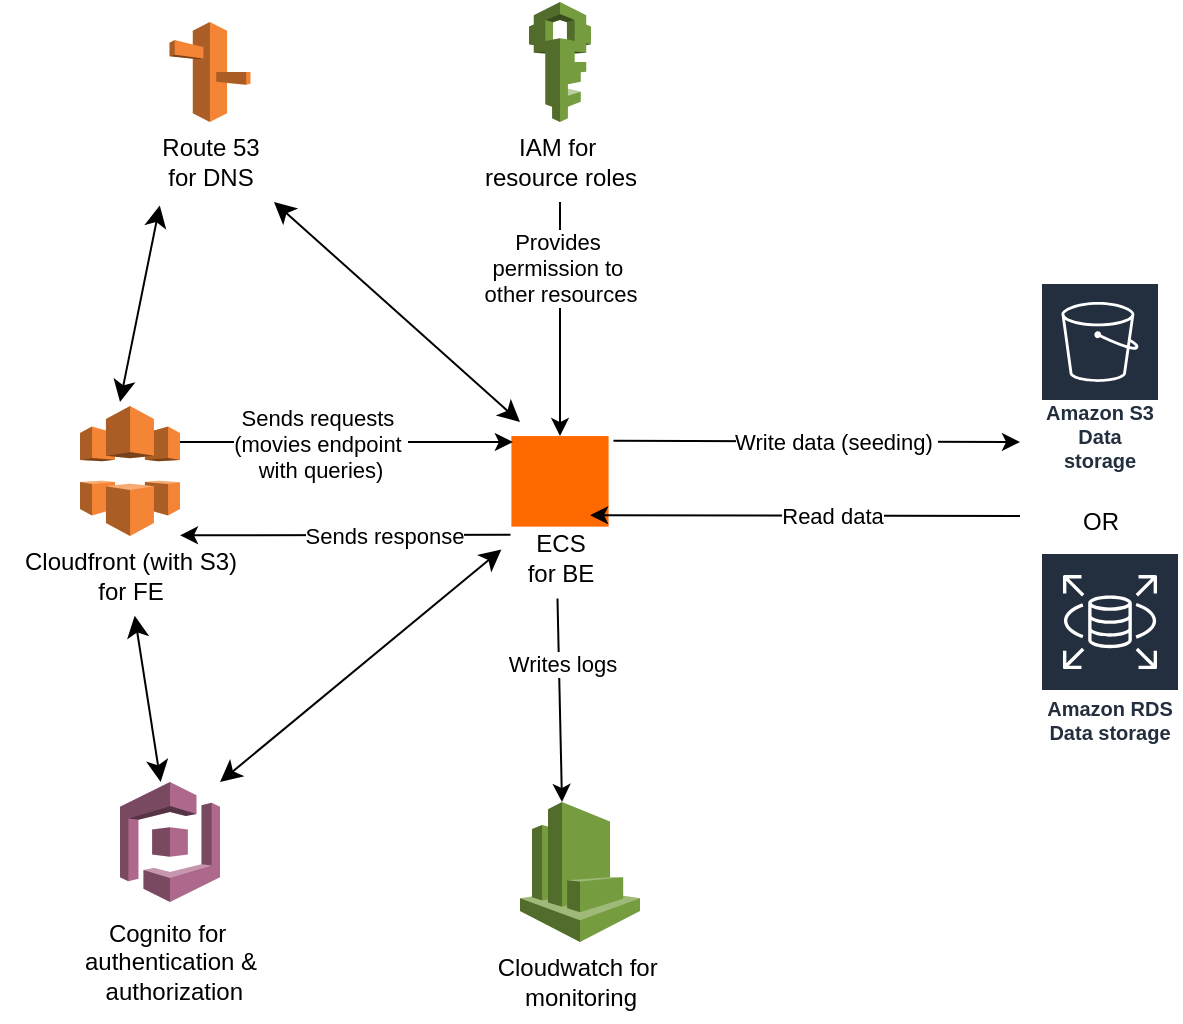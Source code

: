 <mxfile version="24.8.8">
  <diagram name="Page-1" id="4Nyt0mQTIJPksqhnSVbi">
    <mxGraphModel dx="819" dy="422" grid="1" gridSize="10" guides="1" tooltips="1" connect="1" arrows="1" fold="1" page="1" pageScale="1" pageWidth="827" pageHeight="1169" math="0" shadow="0">
      <root>
        <mxCell id="0" />
        <mxCell id="1" parent="0" />
        <mxCell id="JP75FuMAK_BQMcnS_r5p-7" value="" style="group" vertex="1" connectable="0" parent="1">
          <mxGeometry x="300" y="567.03" width="120" height="81" as="geometry" />
        </mxCell>
        <mxCell id="JP75FuMAK_BQMcnS_r5p-1" value="" style="points=[];aspect=fixed;html=1;align=center;shadow=0;dashed=0;fillColor=#FF6A00;strokeColor=none;shape=mxgraph.alibaba_cloud.ecs_elastic_compute_service;" vertex="1" parent="JP75FuMAK_BQMcnS_r5p-7">
          <mxGeometry x="35.7" width="48.6" height="45.3" as="geometry" />
        </mxCell>
        <mxCell id="JP75FuMAK_BQMcnS_r5p-2" value="ECS&lt;div&gt;for BE&lt;/div&gt;" style="text;html=1;align=center;verticalAlign=middle;resizable=0;points=[];autosize=1;strokeColor=none;fillColor=none;" vertex="1" parent="JP75FuMAK_BQMcnS_r5p-7">
          <mxGeometry x="30" y="41" width="60" height="40" as="geometry" />
        </mxCell>
        <mxCell id="JP75FuMAK_BQMcnS_r5p-8" value="" style="group" vertex="1" connectable="0" parent="1">
          <mxGeometry x="600" y="490" width="70" height="235.05" as="geometry" />
        </mxCell>
        <mxCell id="JP75FuMAK_BQMcnS_r5p-4" value="Amazon S3 Data storage" style="sketch=0;outlineConnect=0;fontColor=#232F3E;gradientColor=none;strokeColor=#ffffff;fillColor=#232F3E;dashed=0;verticalLabelPosition=middle;verticalAlign=bottom;align=center;html=1;whiteSpace=wrap;fontSize=10;fontStyle=1;spacing=3;shape=mxgraph.aws4.productIcon;prIcon=mxgraph.aws4.s3;" vertex="1" parent="JP75FuMAK_BQMcnS_r5p-8">
          <mxGeometry width="60" height="99.35" as="geometry" />
        </mxCell>
        <mxCell id="JP75FuMAK_BQMcnS_r5p-5" value="OR" style="text;html=1;align=center;verticalAlign=middle;resizable=0;points=[];autosize=1;strokeColor=none;fillColor=none;" vertex="1" parent="JP75FuMAK_BQMcnS_r5p-8">
          <mxGeometry x="10" y="105.05" width="40" height="30" as="geometry" />
        </mxCell>
        <mxCell id="JP75FuMAK_BQMcnS_r5p-6" value="Amazon RDS Data storage" style="sketch=0;outlineConnect=0;fontColor=#232F3E;gradientColor=none;strokeColor=#ffffff;fillColor=#232F3E;dashed=0;verticalLabelPosition=middle;verticalAlign=bottom;align=center;html=1;whiteSpace=wrap;fontSize=10;fontStyle=1;spacing=3;shape=mxgraph.aws4.productIcon;prIcon=mxgraph.aws4.rds;" vertex="1" parent="JP75FuMAK_BQMcnS_r5p-8">
          <mxGeometry y="135.05" width="70" height="100" as="geometry" />
        </mxCell>
        <mxCell id="JP75FuMAK_BQMcnS_r5p-10" value="" style="endArrow=classic;html=1;rounded=0;exitX=1.05;exitY=0.053;exitDx=0;exitDy=0;exitPerimeter=0;" edge="1" parent="1" source="JP75FuMAK_BQMcnS_r5p-1">
          <mxGeometry width="50" height="50" relative="1" as="geometry">
            <mxPoint x="440" y="610" as="sourcePoint" />
            <mxPoint x="590" y="570" as="targetPoint" />
          </mxGeometry>
        </mxCell>
        <mxCell id="JP75FuMAK_BQMcnS_r5p-11" value="Write data (seeding)&amp;nbsp;" style="edgeLabel;html=1;align=center;verticalAlign=middle;resizable=0;points=[];" vertex="1" connectable="0" parent="JP75FuMAK_BQMcnS_r5p-10">
          <mxGeometry x="0.096" relative="1" as="geometry">
            <mxPoint as="offset" />
          </mxGeometry>
        </mxCell>
        <mxCell id="JP75FuMAK_BQMcnS_r5p-12" value="" style="endArrow=classic;html=1;rounded=0;entryX=0.751;entryY=-0.036;entryDx=0;entryDy=0;entryPerimeter=0;" edge="1" parent="1" target="JP75FuMAK_BQMcnS_r5p-2">
          <mxGeometry width="50" height="50" relative="1" as="geometry">
            <mxPoint x="590" y="607" as="sourcePoint" />
            <mxPoint x="490" y="610" as="targetPoint" />
          </mxGeometry>
        </mxCell>
        <mxCell id="JP75FuMAK_BQMcnS_r5p-13" value="Read data" style="edgeLabel;html=1;align=center;verticalAlign=middle;resizable=0;points=[];" vertex="1" connectable="0" parent="JP75FuMAK_BQMcnS_r5p-12">
          <mxGeometry x="-0.121" relative="1" as="geometry">
            <mxPoint as="offset" />
          </mxGeometry>
        </mxCell>
        <mxCell id="JP75FuMAK_BQMcnS_r5p-18" value="" style="edgeStyle=none;orthogonalLoop=1;jettySize=auto;html=1;rounded=0;entryX=0.015;entryY=0.066;entryDx=0;entryDy=0;entryPerimeter=0;" edge="1" parent="1" target="JP75FuMAK_BQMcnS_r5p-1">
          <mxGeometry width="100" relative="1" as="geometry">
            <mxPoint x="170" y="570" as="sourcePoint" />
            <mxPoint x="340" y="590" as="targetPoint" />
            <Array as="points" />
          </mxGeometry>
        </mxCell>
        <mxCell id="JP75FuMAK_BQMcnS_r5p-19" value="Sends requests&amp;nbsp;&lt;div&gt;(movies endpoint&amp;nbsp;&lt;/div&gt;&lt;div&gt;with queries)&lt;/div&gt;" style="edgeLabel;html=1;align=center;verticalAlign=middle;resizable=0;points=[];" vertex="1" connectable="0" parent="JP75FuMAK_BQMcnS_r5p-18">
          <mxGeometry x="-0.161" y="-1" relative="1" as="geometry">
            <mxPoint as="offset" />
          </mxGeometry>
        </mxCell>
        <mxCell id="JP75FuMAK_BQMcnS_r5p-20" value="" style="edgeStyle=none;orthogonalLoop=1;jettySize=auto;html=1;rounded=0;entryX=1;entryY=0.79;entryDx=0;entryDy=0;entryPerimeter=0;exitX=-0.009;exitY=0.797;exitDx=0;exitDy=0;exitPerimeter=0;" edge="1" parent="1">
          <mxGeometry width="100" relative="1" as="geometry">
            <mxPoint x="335.263" y="616.424" as="sourcePoint" />
            <mxPoint x="170" y="616.64" as="targetPoint" />
            <Array as="points" />
          </mxGeometry>
        </mxCell>
        <mxCell id="JP75FuMAK_BQMcnS_r5p-21" value="Sends response" style="edgeLabel;html=1;align=center;verticalAlign=middle;resizable=0;points=[];" vertex="1" connectable="0" parent="JP75FuMAK_BQMcnS_r5p-20">
          <mxGeometry x="-0.233" relative="1" as="geometry">
            <mxPoint as="offset" />
          </mxGeometry>
        </mxCell>
        <mxCell id="JP75FuMAK_BQMcnS_r5p-24" value="" style="group" vertex="1" connectable="0" parent="1">
          <mxGeometry x="80" y="552" width="130" height="105" as="geometry" />
        </mxCell>
        <mxCell id="JP75FuMAK_BQMcnS_r5p-15" value="" style="outlineConnect=0;dashed=0;verticalLabelPosition=bottom;verticalAlign=top;align=center;html=1;shape=mxgraph.aws3.cloudfront;fillColor=#F58536;gradientColor=none;" vertex="1" parent="JP75FuMAK_BQMcnS_r5p-24">
          <mxGeometry x="40" width="50" height="65" as="geometry" />
        </mxCell>
        <mxCell id="JP75FuMAK_BQMcnS_r5p-16" value="Cloudfront (with S3)&lt;div&gt;&amp;nbsp;for FE&amp;nbsp;&lt;/div&gt;" style="text;html=1;align=center;verticalAlign=middle;resizable=0;points=[];autosize=1;strokeColor=none;fillColor=none;" vertex="1" parent="JP75FuMAK_BQMcnS_r5p-24">
          <mxGeometry y="65" width="130" height="40" as="geometry" />
        </mxCell>
        <mxCell id="JP75FuMAK_BQMcnS_r5p-25" value="" style="group" vertex="1" connectable="0" parent="1">
          <mxGeometry x="315" y="750" width="110" height="110" as="geometry" />
        </mxCell>
        <mxCell id="JP75FuMAK_BQMcnS_r5p-22" value="" style="outlineConnect=0;dashed=0;verticalLabelPosition=bottom;verticalAlign=top;align=center;html=1;shape=mxgraph.aws3.cloudwatch;fillColor=#759C3E;gradientColor=none;" vertex="1" parent="JP75FuMAK_BQMcnS_r5p-25">
          <mxGeometry x="25" width="60" height="70" as="geometry" />
        </mxCell>
        <mxCell id="JP75FuMAK_BQMcnS_r5p-23" value="Cloudwatch for&amp;nbsp;&lt;div&gt;monitoring&lt;/div&gt;" style="text;html=1;align=center;verticalAlign=middle;resizable=0;points=[];autosize=1;strokeColor=none;fillColor=none;" vertex="1" parent="JP75FuMAK_BQMcnS_r5p-25">
          <mxGeometry y="70" width="110" height="40" as="geometry" />
        </mxCell>
        <mxCell id="JP75FuMAK_BQMcnS_r5p-26" value="" style="edgeStyle=none;orthogonalLoop=1;jettySize=auto;html=1;rounded=0;exitX=0.479;exitY=1.006;exitDx=0;exitDy=0;exitPerimeter=0;entryX=0.35;entryY=0;entryDx=0;entryDy=0;entryPerimeter=0;" edge="1" parent="1" source="JP75FuMAK_BQMcnS_r5p-2" target="JP75FuMAK_BQMcnS_r5p-22">
          <mxGeometry width="100" relative="1" as="geometry">
            <mxPoint x="340" y="700" as="sourcePoint" />
            <mxPoint x="440" y="700" as="targetPoint" />
            <Array as="points" />
          </mxGeometry>
        </mxCell>
        <mxCell id="JP75FuMAK_BQMcnS_r5p-27" value="Writes logs" style="edgeLabel;html=1;align=center;verticalAlign=middle;resizable=0;points=[];" vertex="1" connectable="0" parent="JP75FuMAK_BQMcnS_r5p-26">
          <mxGeometry x="-0.348" y="1" relative="1" as="geometry">
            <mxPoint as="offset" />
          </mxGeometry>
        </mxCell>
        <mxCell id="JP75FuMAK_BQMcnS_r5p-30" value="" style="group" vertex="1" connectable="0" parent="1">
          <mxGeometry x="310" y="350" width="100" height="100" as="geometry" />
        </mxCell>
        <mxCell id="JP75FuMAK_BQMcnS_r5p-28" value="" style="outlineConnect=0;dashed=0;verticalLabelPosition=bottom;verticalAlign=top;align=center;html=1;shape=mxgraph.aws3.iam;fillColor=#759C3E;gradientColor=none;" vertex="1" parent="JP75FuMAK_BQMcnS_r5p-30">
          <mxGeometry x="34.5" width="31" height="60" as="geometry" />
        </mxCell>
        <mxCell id="JP75FuMAK_BQMcnS_r5p-29" value="IAM for&amp;nbsp;&lt;div&gt;resource roles&lt;/div&gt;" style="text;html=1;align=center;verticalAlign=middle;resizable=0;points=[];autosize=1;strokeColor=none;fillColor=none;" vertex="1" parent="JP75FuMAK_BQMcnS_r5p-30">
          <mxGeometry y="60" width="100" height="40" as="geometry" />
        </mxCell>
        <mxCell id="JP75FuMAK_BQMcnS_r5p-31" value="" style="edgeStyle=orthogonalEdgeStyle;rounded=0;orthogonalLoop=1;jettySize=auto;html=1;" edge="1" parent="1" source="JP75FuMAK_BQMcnS_r5p-29" target="JP75FuMAK_BQMcnS_r5p-1">
          <mxGeometry relative="1" as="geometry" />
        </mxCell>
        <mxCell id="JP75FuMAK_BQMcnS_r5p-32" value="Provides&amp;nbsp;&lt;div&gt;permission to&amp;nbsp;&lt;/div&gt;&lt;div&gt;other resources&lt;/div&gt;" style="edgeLabel;html=1;align=center;verticalAlign=middle;resizable=0;points=[];" vertex="1" connectable="0" parent="JP75FuMAK_BQMcnS_r5p-31">
          <mxGeometry x="-0.443" relative="1" as="geometry">
            <mxPoint as="offset" />
          </mxGeometry>
        </mxCell>
        <mxCell id="JP75FuMAK_BQMcnS_r5p-35" value="" style="group" vertex="1" connectable="0" parent="1">
          <mxGeometry x="110" y="740" width="110" height="120" as="geometry" />
        </mxCell>
        <mxCell id="JP75FuMAK_BQMcnS_r5p-33" value="" style="outlineConnect=0;dashed=0;verticalLabelPosition=bottom;verticalAlign=top;align=center;html=1;shape=mxgraph.aws3.cognito;fillColor=#AD688B;gradientColor=none;" vertex="1" parent="JP75FuMAK_BQMcnS_r5p-35">
          <mxGeometry x="30" width="50" height="60" as="geometry" />
        </mxCell>
        <mxCell id="JP75FuMAK_BQMcnS_r5p-34" value="Cognito for&amp;nbsp;&lt;div&gt;authentication &amp;amp;&lt;/div&gt;&lt;div&gt;&amp;nbsp;authorization&lt;/div&gt;" style="text;html=1;align=center;verticalAlign=middle;resizable=0;points=[];autosize=1;strokeColor=none;fillColor=none;" vertex="1" parent="JP75FuMAK_BQMcnS_r5p-35">
          <mxGeometry y="60" width="110" height="60" as="geometry" />
        </mxCell>
        <mxCell id="JP75FuMAK_BQMcnS_r5p-36" value="" style="edgeStyle=none;orthogonalLoop=1;jettySize=auto;html=1;endArrow=classic;startArrow=classic;endSize=8;startSize=8;rounded=0;exitX=0.518;exitY=0.996;exitDx=0;exitDy=0;exitPerimeter=0;" edge="1" parent="1" source="JP75FuMAK_BQMcnS_r5p-16" target="JP75FuMAK_BQMcnS_r5p-33">
          <mxGeometry width="100" relative="1" as="geometry">
            <mxPoint x="100" y="720" as="sourcePoint" />
            <mxPoint x="200" y="720" as="targetPoint" />
            <Array as="points" />
          </mxGeometry>
        </mxCell>
        <mxCell id="JP75FuMAK_BQMcnS_r5p-38" value="" style="edgeStyle=none;orthogonalLoop=1;jettySize=auto;html=1;endArrow=classic;startArrow=classic;endSize=8;startSize=8;rounded=0;entryX=0.012;entryY=0.392;entryDx=0;entryDy=0;entryPerimeter=0;" edge="1" parent="1" target="JP75FuMAK_BQMcnS_r5p-2">
          <mxGeometry width="100" relative="1" as="geometry">
            <mxPoint x="190" y="740" as="sourcePoint" />
            <mxPoint x="270" y="730" as="targetPoint" />
            <Array as="points" />
          </mxGeometry>
        </mxCell>
        <mxCell id="JP75FuMAK_BQMcnS_r5p-41" value="" style="group" vertex="1" connectable="0" parent="1">
          <mxGeometry x="150" y="360" width="70" height="90" as="geometry" />
        </mxCell>
        <mxCell id="JP75FuMAK_BQMcnS_r5p-39" value="" style="outlineConnect=0;dashed=0;verticalLabelPosition=bottom;verticalAlign=top;align=center;html=1;shape=mxgraph.aws3.route_53;fillColor=#F58536;gradientColor=none;" vertex="1" parent="JP75FuMAK_BQMcnS_r5p-41">
          <mxGeometry x="14.75" width="40.5" height="50" as="geometry" />
        </mxCell>
        <mxCell id="JP75FuMAK_BQMcnS_r5p-40" value="Route 53&lt;div&gt;for DNS&lt;/div&gt;" style="text;html=1;align=center;verticalAlign=middle;resizable=0;points=[];autosize=1;strokeColor=none;fillColor=none;" vertex="1" parent="JP75FuMAK_BQMcnS_r5p-41">
          <mxGeometry y="50" width="70" height="40" as="geometry" />
        </mxCell>
        <mxCell id="JP75FuMAK_BQMcnS_r5p-42" value="" style="edgeStyle=none;orthogonalLoop=1;jettySize=auto;html=1;endArrow=classic;startArrow=classic;endSize=8;startSize=8;rounded=0;entryX=0.141;entryY=1.043;entryDx=0;entryDy=0;entryPerimeter=0;" edge="1" parent="1" target="JP75FuMAK_BQMcnS_r5p-40">
          <mxGeometry width="100" relative="1" as="geometry">
            <mxPoint x="140" y="550" as="sourcePoint" />
            <mxPoint x="210" y="470" as="targetPoint" />
            <Array as="points" />
          </mxGeometry>
        </mxCell>
        <mxCell id="JP75FuMAK_BQMcnS_r5p-43" value="" style="edgeStyle=none;orthogonalLoop=1;jettySize=auto;html=1;endArrow=classic;startArrow=classic;endSize=8;startSize=8;rounded=0;exitX=0.957;exitY=1;exitDx=0;exitDy=0;exitPerimeter=0;" edge="1" parent="1" source="JP75FuMAK_BQMcnS_r5p-40">
          <mxGeometry width="100" relative="1" as="geometry">
            <mxPoint x="190" y="470" as="sourcePoint" />
            <mxPoint x="340" y="560" as="targetPoint" />
            <Array as="points" />
          </mxGeometry>
        </mxCell>
      </root>
    </mxGraphModel>
  </diagram>
</mxfile>
